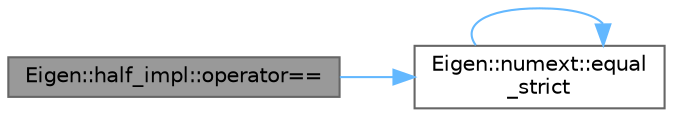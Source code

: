 digraph "Eigen::half_impl::operator=="
{
 // LATEX_PDF_SIZE
  bgcolor="transparent";
  edge [fontname=Helvetica,fontsize=10,labelfontname=Helvetica,labelfontsize=10];
  node [fontname=Helvetica,fontsize=10,shape=box,height=0.2,width=0.4];
  rankdir="LR";
  Node1 [id="Node000001",label="Eigen::half_impl::operator==",height=0.2,width=0.4,color="gray40", fillcolor="grey60", style="filled", fontcolor="black",tooltip=" "];
  Node1 -> Node2 [id="edge3_Node000001_Node000002",color="steelblue1",style="solid",tooltip=" "];
  Node2 [id="Node000002",label="Eigen::numext::equal\l_strict",height=0.2,width=0.4,color="grey40", fillcolor="white", style="filled",URL="$namespace_eigen_1_1numext.html#a8049a18636c6ba1e95d801ed783847d0",tooltip=" "];
  Node2 -> Node2 [id="edge4_Node000002_Node000002",color="steelblue1",style="solid",tooltip=" "];
}
